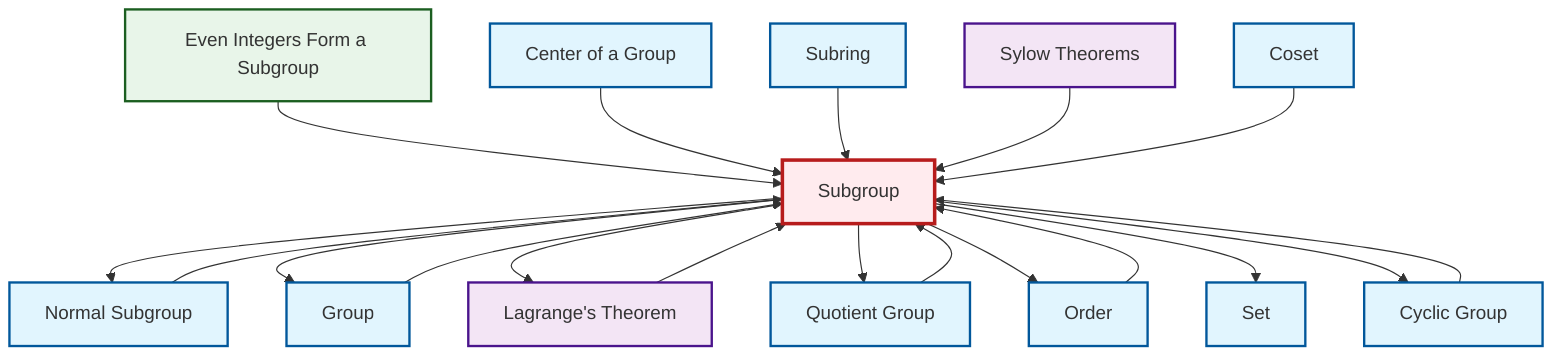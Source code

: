graph TD
    classDef definition fill:#e1f5fe,stroke:#01579b,stroke-width:2px
    classDef theorem fill:#f3e5f5,stroke:#4a148c,stroke-width:2px
    classDef axiom fill:#fff3e0,stroke:#e65100,stroke-width:2px
    classDef example fill:#e8f5e9,stroke:#1b5e20,stroke-width:2px
    classDef current fill:#ffebee,stroke:#b71c1c,stroke-width:3px
    def-subring["Subring"]:::definition
    def-set["Set"]:::definition
    thm-lagrange["Lagrange's Theorem"]:::theorem
    def-normal-subgroup["Normal Subgroup"]:::definition
    def-order["Order"]:::definition
    def-cyclic-group["Cyclic Group"]:::definition
    def-coset["Coset"]:::definition
    def-quotient-group["Quotient Group"]:::definition
    def-subgroup["Subgroup"]:::definition
    thm-sylow["Sylow Theorems"]:::theorem
    def-group["Group"]:::definition
    def-center-of-group["Center of a Group"]:::definition
    ex-even-integers-subgroup["Even Integers Form a Subgroup"]:::example
    def-subgroup --> def-normal-subgroup
    def-subgroup --> def-group
    def-normal-subgroup --> def-subgroup
    def-cyclic-group --> def-subgroup
    def-subgroup --> thm-lagrange
    ex-even-integers-subgroup --> def-subgroup
    def-subgroup --> def-quotient-group
    def-subgroup --> def-order
    def-quotient-group --> def-subgroup
    def-group --> def-subgroup
    def-center-of-group --> def-subgroup
    def-subring --> def-subgroup
    def-subgroup --> def-set
    thm-sylow --> def-subgroup
    def-coset --> def-subgroup
    thm-lagrange --> def-subgroup
    def-order --> def-subgroup
    def-subgroup --> def-cyclic-group
    class def-subgroup current